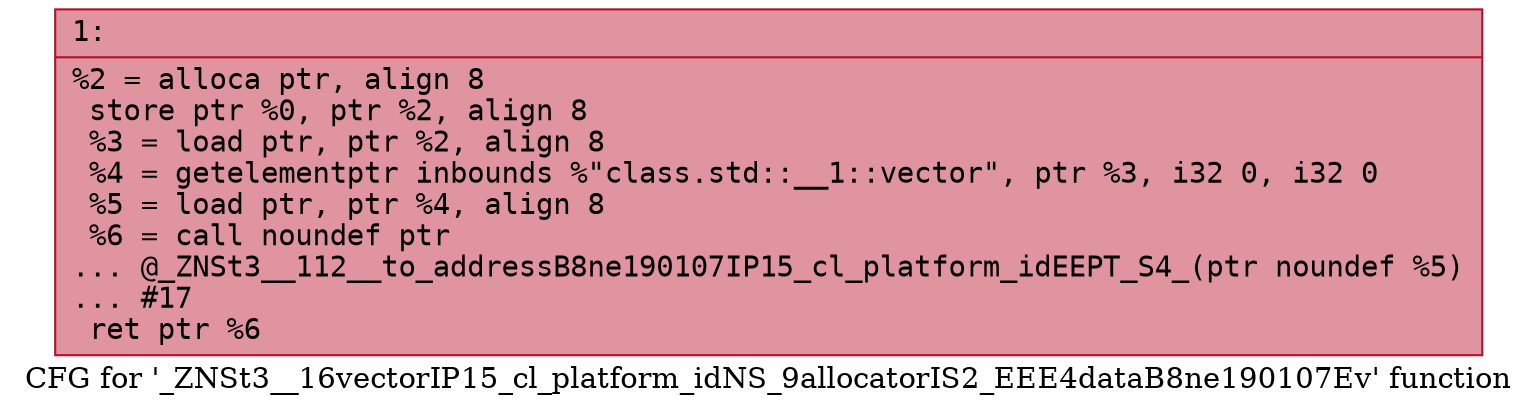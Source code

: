 digraph "CFG for '_ZNSt3__16vectorIP15_cl_platform_idNS_9allocatorIS2_EEE4dataB8ne190107Ev' function" {
	label="CFG for '_ZNSt3__16vectorIP15_cl_platform_idNS_9allocatorIS2_EEE4dataB8ne190107Ev' function";

	Node0x60000062cd70 [shape=record,color="#b70d28ff", style=filled, fillcolor="#b70d2870" fontname="Courier",label="{1:\l|  %2 = alloca ptr, align 8\l  store ptr %0, ptr %2, align 8\l  %3 = load ptr, ptr %2, align 8\l  %4 = getelementptr inbounds %\"class.std::__1::vector\", ptr %3, i32 0, i32 0\l  %5 = load ptr, ptr %4, align 8\l  %6 = call noundef ptr\l... @_ZNSt3__112__to_addressB8ne190107IP15_cl_platform_idEEPT_S4_(ptr noundef %5)\l... #17\l  ret ptr %6\l}"];
}

